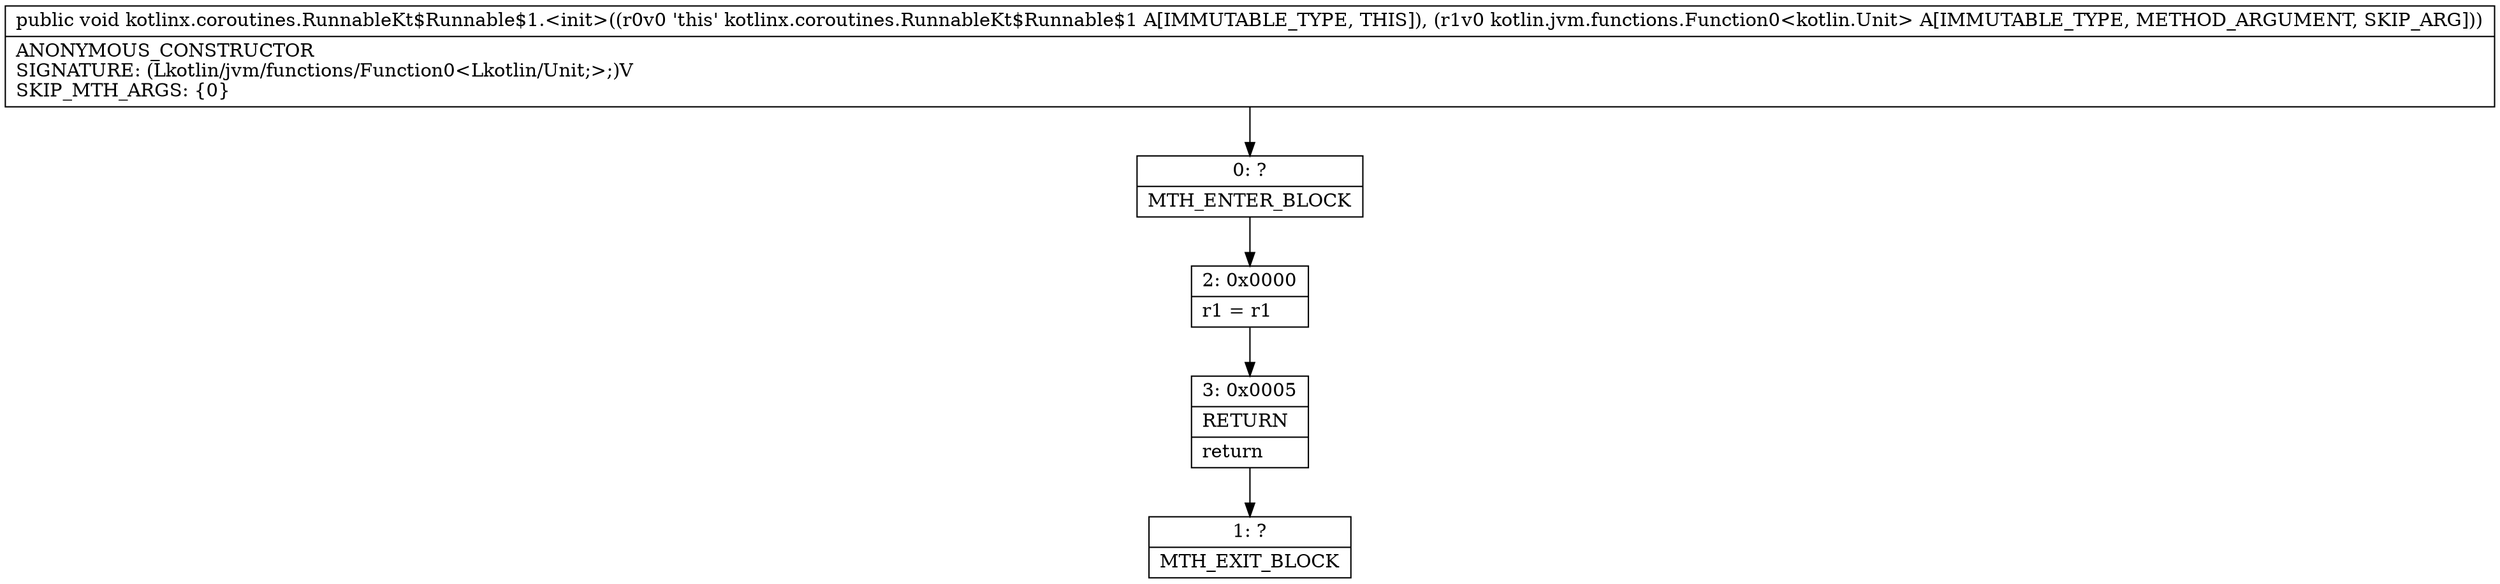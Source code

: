 digraph "CFG forkotlinx.coroutines.RunnableKt$Runnable$1.\<init\>(Lkotlin\/jvm\/functions\/Function0;)V" {
Node_0 [shape=record,label="{0\:\ ?|MTH_ENTER_BLOCK\l}"];
Node_2 [shape=record,label="{2\:\ 0x0000|r1 = r1\l}"];
Node_3 [shape=record,label="{3\:\ 0x0005|RETURN\l|return\l}"];
Node_1 [shape=record,label="{1\:\ ?|MTH_EXIT_BLOCK\l}"];
MethodNode[shape=record,label="{public void kotlinx.coroutines.RunnableKt$Runnable$1.\<init\>((r0v0 'this' kotlinx.coroutines.RunnableKt$Runnable$1 A[IMMUTABLE_TYPE, THIS]), (r1v0 kotlin.jvm.functions.Function0\<kotlin.Unit\> A[IMMUTABLE_TYPE, METHOD_ARGUMENT, SKIP_ARG]))  | ANONYMOUS_CONSTRUCTOR\lSIGNATURE: (Lkotlin\/jvm\/functions\/Function0\<Lkotlin\/Unit;\>;)V\lSKIP_MTH_ARGS: \{0\}\l}"];
MethodNode -> Node_0;Node_0 -> Node_2;
Node_2 -> Node_3;
Node_3 -> Node_1;
}

